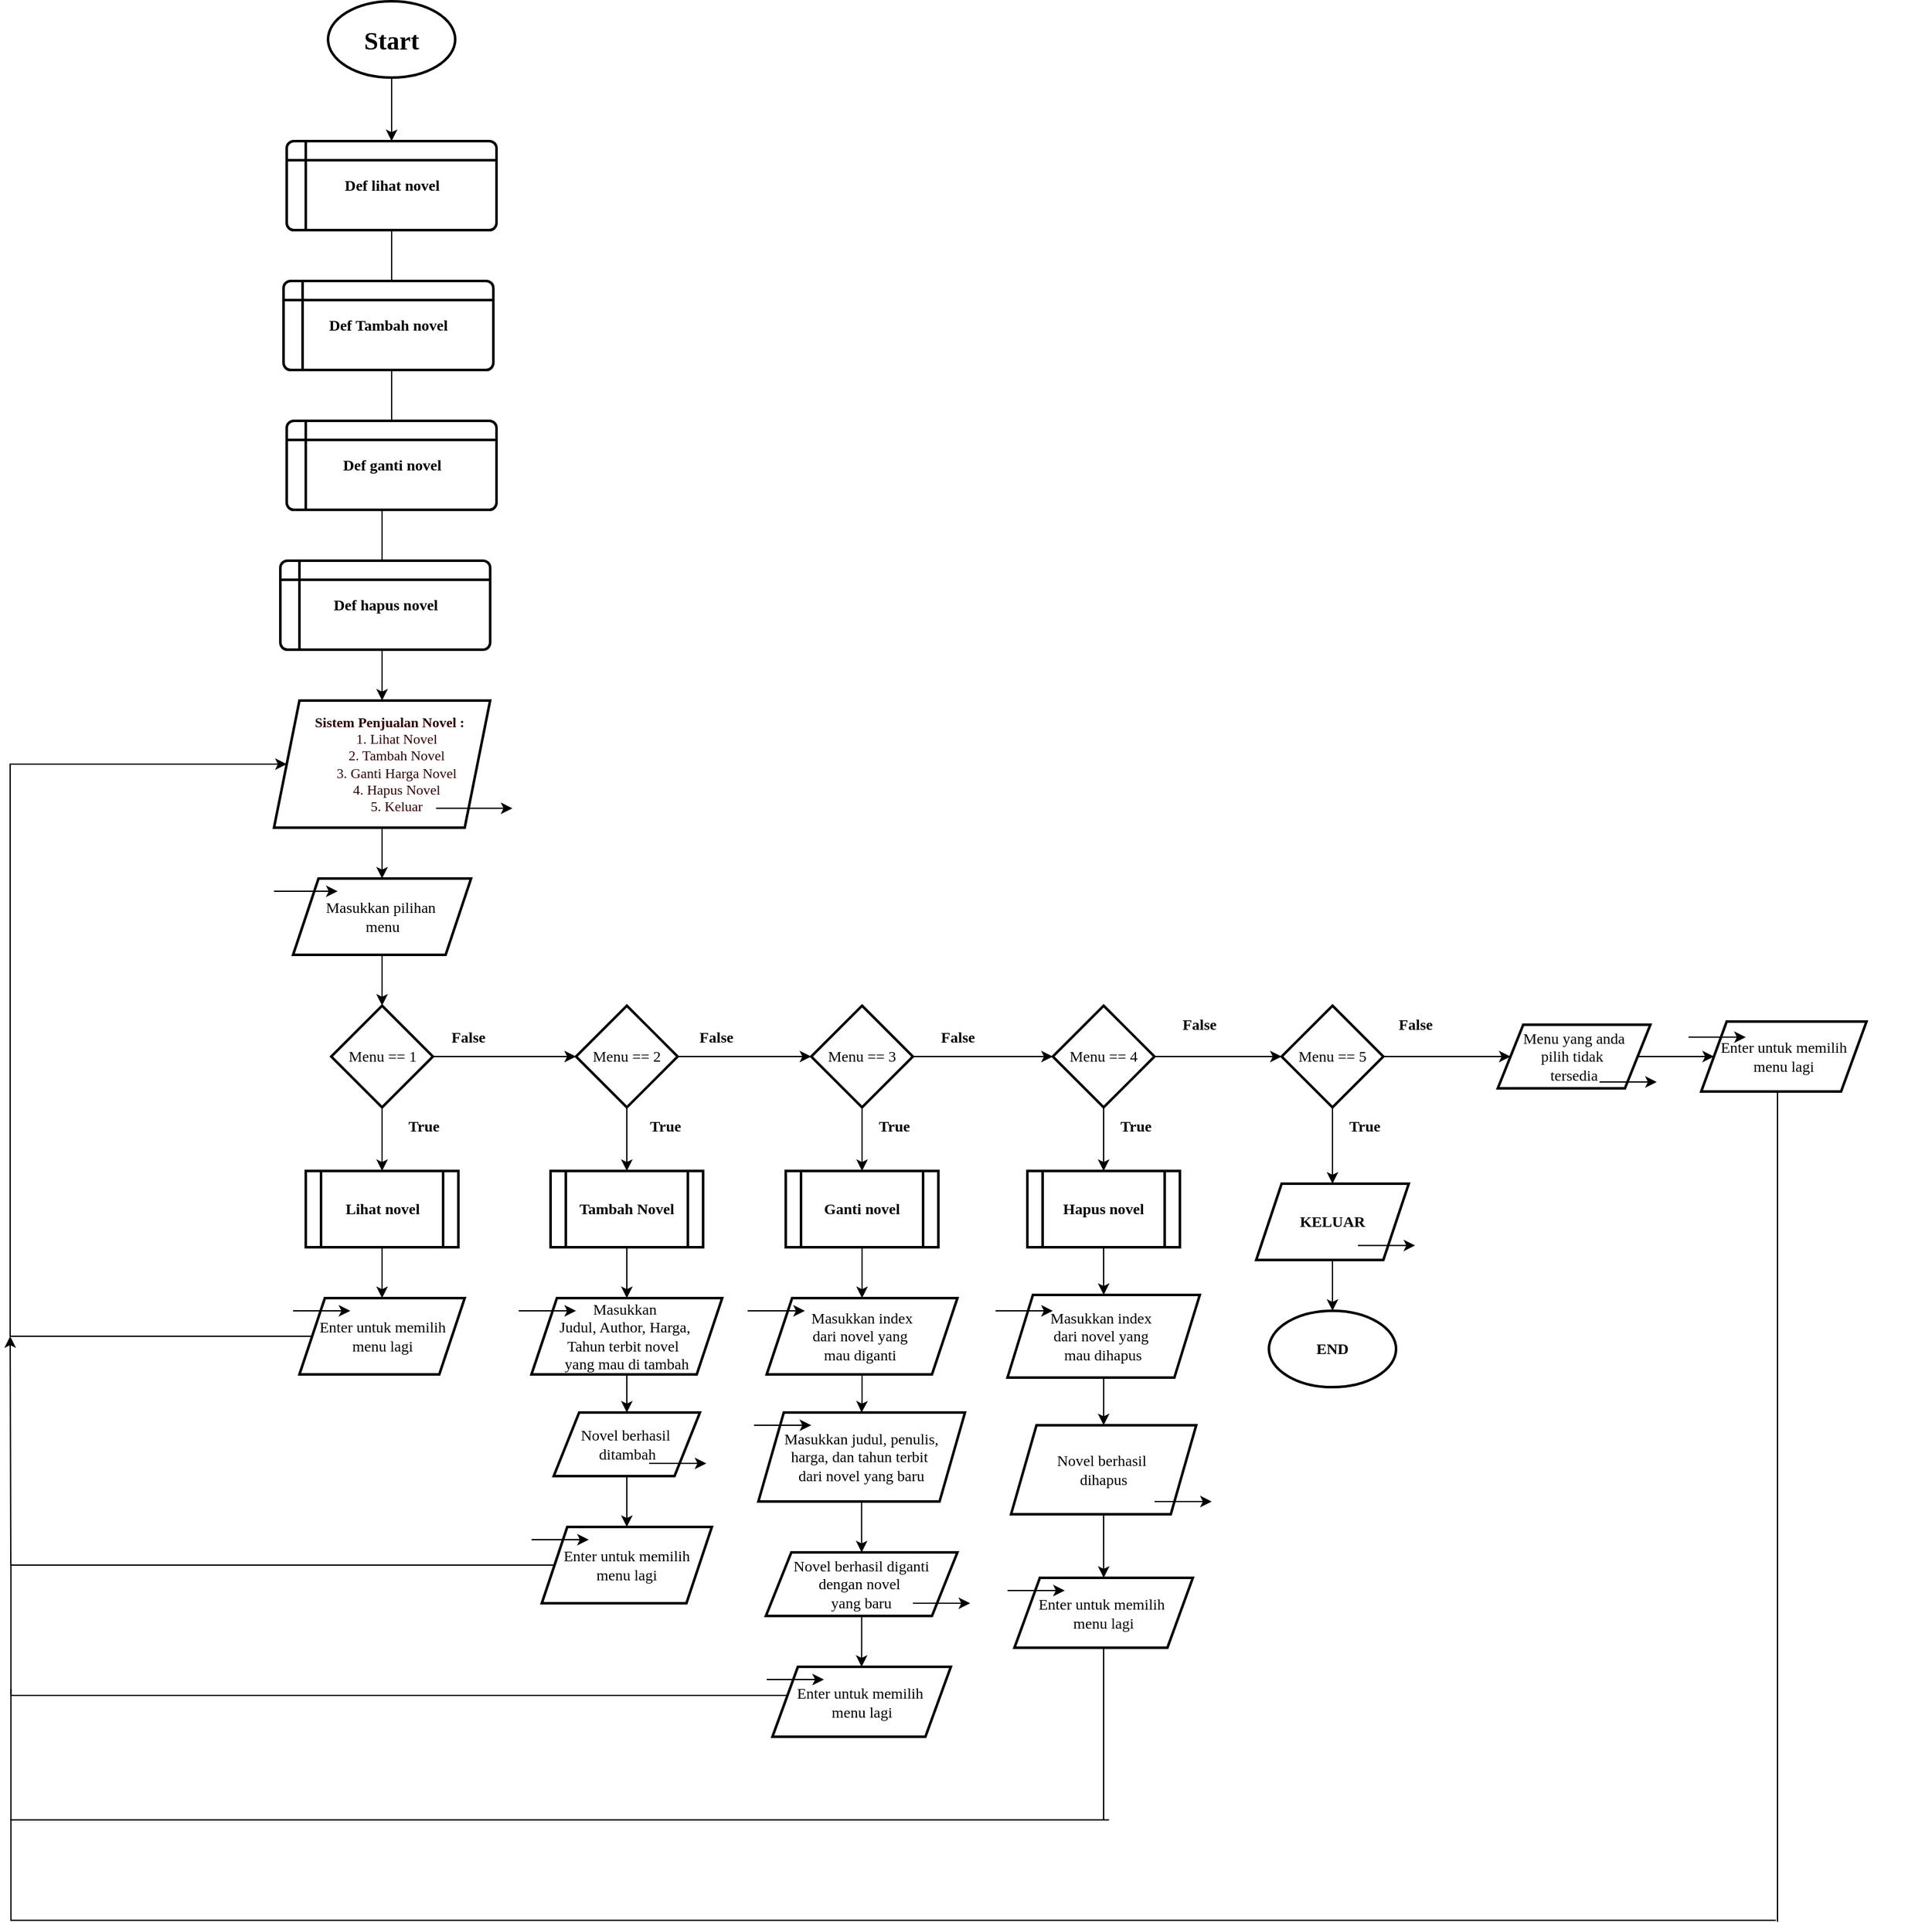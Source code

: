 <mxfile version="24.7.8">
  <diagram name="Page-1" id="10fnRW3obFpyfJOelho8">
    <mxGraphModel dx="2625" dy="2653" grid="1" gridSize="10" guides="1" tooltips="1" connect="1" arrows="1" fold="1" page="1" pageScale="1" pageWidth="850" pageHeight="1100" math="0" shadow="0">
      <root>
        <mxCell id="0" />
        <mxCell id="1" parent="0" />
        <mxCell id="fhnpbWY7VHKkA1vuQ-HN-54" value="" style="shape=partialRectangle;whiteSpace=wrap;html=1;top=0;left=0;fillColor=none;rotation=90;" vertex="1" parent="1">
          <mxGeometry x="348.43" y="742.18" width="102.5" height="618.13" as="geometry" />
        </mxCell>
        <mxCell id="Gmw3tlmgy3xQDESiHzNm-3" value="" style="edgeStyle=orthogonalEdgeStyle;rounded=0;orthogonalLoop=1;jettySize=auto;html=1;" parent="1" source="fhnpbWY7VHKkA1vuQ-HN-2" target="Gmw3tlmgy3xQDESiHzNm-2" edge="1">
          <mxGeometry relative="1" as="geometry" />
        </mxCell>
        <mxCell id="Gmw3tlmgy3xQDESiHzNm-1" value="&lt;b&gt;&lt;font style=&quot;font-size: 20px;&quot; face=&quot;Times New Roman&quot;&gt;Start&lt;/font&gt;&lt;/b&gt;" style="strokeWidth=2;html=1;shape=mxgraph.flowchart.start_1;whiteSpace=wrap;" parent="1" vertex="1">
          <mxGeometry x="340" y="-230" width="100" height="60" as="geometry" />
        </mxCell>
        <mxCell id="Gmw3tlmgy3xQDESiHzNm-6" value="" style="edgeStyle=orthogonalEdgeStyle;rounded=0;orthogonalLoop=1;jettySize=auto;html=1;" parent="1" source="Gmw3tlmgy3xQDESiHzNm-2" target="Gmw3tlmgy3xQDESiHzNm-5" edge="1">
          <mxGeometry relative="1" as="geometry" />
        </mxCell>
        <mxCell id="Gmw3tlmgy3xQDESiHzNm-2" value="&lt;div style=&quot;font-size: 11px; white-space: pre;&quot;&gt;&lt;font face=&quot;Times New Roman&quot; color=&quot;#330000&quot;&gt;     &lt;/font&gt;&lt;b style=&quot;color: rgb(51, 0, 0); font-family: rwcmR4gtEUjeIfdyCR9C; background-color: initial;&quot;&gt;Sistem Penjualan Novel :&lt;/b&gt;&lt;span style=&quot;color: rgb(51, 0, 0); font-family: rwcmR4gtEUjeIfdyCR9C; background-color: initial;&quot;&gt; &lt;/span&gt;&lt;/div&gt;&lt;div style=&quot;font-size: 11px; white-space: pre;&quot;&gt;&lt;font face=&quot;rwcmR4gtEUjeIfdyCR9C&quot; color=&quot;#330000&quot;&gt;&amp;nbsp; &amp;nbsp; &amp;nbsp; &amp;nbsp; 1. Lihat Novel&lt;/font&gt;&lt;/div&gt;&lt;div style=&quot;font-size: 11px; white-space: pre;&quot;&gt;&lt;font face=&quot;rwcmR4gtEUjeIfdyCR9C&quot; color=&quot;#330000&quot;&gt;&amp;nbsp; &amp;nbsp; &amp;nbsp; &amp;nbsp; 2. Tambah Novel&lt;/font&gt;&lt;/div&gt;&lt;div style=&quot;font-size: 11px; white-space: pre;&quot;&gt;&lt;font face=&quot;rwcmR4gtEUjeIfdyCR9C&quot; color=&quot;#330000&quot;&gt;&amp;nbsp; &amp;nbsp; &amp;nbsp; &amp;nbsp; 3. Ganti Harga Novel&lt;/font&gt;&lt;/div&gt;&lt;div style=&quot;font-size: 11px; white-space: pre;&quot;&gt;&lt;font face=&quot;rwcmR4gtEUjeIfdyCR9C&quot; color=&quot;#330000&quot;&gt;&amp;nbsp; &amp;nbsp; &amp;nbsp; &amp;nbsp; 4. Hapus Novel&lt;/font&gt;&lt;/div&gt;&lt;div style=&quot;font-size: 11px; white-space: pre;&quot;&gt;&lt;font face=&quot;rwcmR4gtEUjeIfdyCR9C&quot; color=&quot;#330000&quot;&gt;&amp;nbsp; &amp;nbsp; &amp;nbsp; &amp;nbsp; 5. Keluar&lt;/font&gt;&lt;/div&gt;" style="shape=parallelogram;perimeter=parallelogramPerimeter;whiteSpace=wrap;html=1;fixedSize=1;strokeWidth=2;align=center;" parent="1" vertex="1">
          <mxGeometry x="297.5" y="320" width="170" height="100" as="geometry" />
        </mxCell>
        <mxCell id="Gmw3tlmgy3xQDESiHzNm-4" value="" style="endArrow=classic;html=1;rounded=0;" parent="1" edge="1">
          <mxGeometry width="50" height="50" relative="1" as="geometry">
            <mxPoint x="425" y="404.76" as="sourcePoint" />
            <mxPoint x="485" y="404.76" as="targetPoint" />
            <Array as="points">
              <mxPoint x="445" y="404.76" />
            </Array>
          </mxGeometry>
        </mxCell>
        <mxCell id="Gmw3tlmgy3xQDESiHzNm-10" value="" style="edgeStyle=orthogonalEdgeStyle;rounded=0;orthogonalLoop=1;jettySize=auto;html=1;" parent="1" source="Gmw3tlmgy3xQDESiHzNm-5" target="Gmw3tlmgy3xQDESiHzNm-9" edge="1">
          <mxGeometry relative="1" as="geometry" />
        </mxCell>
        <mxCell id="Gmw3tlmgy3xQDESiHzNm-5" value="&lt;font face=&quot;Times New Roman&quot;&gt;Masukkan pilihan&amp;nbsp;&lt;/font&gt;&lt;div&gt;&lt;font face=&quot;mfXB7RuG0Puxa2qr5DDN&quot;&gt;menu&lt;/font&gt;&lt;/div&gt;" style="shape=parallelogram;perimeter=parallelogramPerimeter;whiteSpace=wrap;html=1;fixedSize=1;strokeWidth=2;" parent="1" vertex="1">
          <mxGeometry x="312.5" y="460" width="140" height="60" as="geometry" />
        </mxCell>
        <mxCell id="Gmw3tlmgy3xQDESiHzNm-7" value="" style="endArrow=classic;html=1;rounded=0;" parent="1" edge="1">
          <mxGeometry width="50" height="50" relative="1" as="geometry">
            <mxPoint x="297.5" y="470" as="sourcePoint" />
            <mxPoint x="347.5" y="470" as="targetPoint" />
            <Array as="points">
              <mxPoint x="307.5" y="470" />
              <mxPoint x="337.5" y="470" />
            </Array>
          </mxGeometry>
        </mxCell>
        <mxCell id="Gmw3tlmgy3xQDESiHzNm-19" value="" style="edgeStyle=orthogonalEdgeStyle;rounded=0;orthogonalLoop=1;jettySize=auto;html=1;" parent="1" source="Gmw3tlmgy3xQDESiHzNm-9" target="Gmw3tlmgy3xQDESiHzNm-18" edge="1">
          <mxGeometry relative="1" as="geometry" />
        </mxCell>
        <mxCell id="fhnpbWY7VHKkA1vuQ-HN-16" value="" style="edgeStyle=orthogonalEdgeStyle;rounded=0;orthogonalLoop=1;jettySize=auto;html=1;" edge="1" parent="1" source="Gmw3tlmgy3xQDESiHzNm-9" target="fhnpbWY7VHKkA1vuQ-HN-15">
          <mxGeometry relative="1" as="geometry" />
        </mxCell>
        <mxCell id="Gmw3tlmgy3xQDESiHzNm-9" value="&lt;font face=&quot;Times New Roman&quot;&gt;Menu == 1&lt;/font&gt;" style="rhombus;whiteSpace=wrap;html=1;strokeWidth=2;" parent="1" vertex="1">
          <mxGeometry x="342.5" y="560" width="80" height="80" as="geometry" />
        </mxCell>
        <mxCell id="Gmw3tlmgy3xQDESiHzNm-17" value="&lt;b&gt;&lt;font face=&quot;Times New Roman&quot;&gt;True&lt;/font&gt;&lt;/b&gt;" style="text;html=1;align=center;verticalAlign=middle;resizable=0;points=[];autosize=1;strokeColor=none;fillColor=none;" parent="1" vertex="1">
          <mxGeometry x="390" y="640" width="50" height="30" as="geometry" />
        </mxCell>
        <mxCell id="Gmw3tlmgy3xQDESiHzNm-41" value="" style="edgeStyle=orthogonalEdgeStyle;rounded=0;orthogonalLoop=1;jettySize=auto;html=1;" parent="1" source="Gmw3tlmgy3xQDESiHzNm-18" target="Gmw3tlmgy3xQDESiHzNm-40" edge="1">
          <mxGeometry relative="1" as="geometry" />
        </mxCell>
        <mxCell id="fhnpbWY7VHKkA1vuQ-HN-32" value="" style="edgeStyle=orthogonalEdgeStyle;rounded=0;orthogonalLoop=1;jettySize=auto;html=1;" edge="1" parent="1" source="fhnpbWY7VHKkA1vuQ-HN-33" target="Gmw3tlmgy3xQDESiHzNm-27">
          <mxGeometry relative="1" as="geometry" />
        </mxCell>
        <mxCell id="fhnpbWY7VHKkA1vuQ-HN-36" value="" style="edgeStyle=orthogonalEdgeStyle;rounded=0;orthogonalLoop=1;jettySize=auto;html=1;" edge="1" parent="1" source="Gmw3tlmgy3xQDESiHzNm-18" target="fhnpbWY7VHKkA1vuQ-HN-33">
          <mxGeometry relative="1" as="geometry" />
        </mxCell>
        <mxCell id="Gmw3tlmgy3xQDESiHzNm-18" value="&lt;font face=&quot;Times New Roman&quot;&gt;Menu == 2&lt;/font&gt;" style="rhombus;whiteSpace=wrap;html=1;strokeWidth=2;" parent="1" vertex="1">
          <mxGeometry x="535" y="560" width="80" height="80" as="geometry" />
        </mxCell>
        <mxCell id="Gmw3tlmgy3xQDESiHzNm-20" value="&lt;b&gt;&lt;font face=&quot;Times New Roman&quot;&gt;False&lt;/font&gt;&lt;/b&gt;" style="text;html=1;align=center;verticalAlign=middle;resizable=0;points=[];autosize=1;strokeColor=none;fillColor=none;" parent="1" vertex="1">
          <mxGeometry x="425" y="570" width="50" height="30" as="geometry" />
        </mxCell>
        <mxCell id="Gmw3tlmgy3xQDESiHzNm-26" value="" style="edgeStyle=orthogonalEdgeStyle;rounded=0;orthogonalLoop=1;jettySize=auto;html=1;exitX=0.078;exitY=0.545;exitDx=0;exitDy=0;exitPerimeter=0;" parent="1" source="Gmw3tlmgy3xQDESiHzNm-22" target="Gmw3tlmgy3xQDESiHzNm-2" edge="1">
          <mxGeometry relative="1" as="geometry">
            <mxPoint x="90" y="550" as="targetPoint" />
            <Array as="points">
              <mxPoint x="328" y="820" />
              <mxPoint x="90" y="820" />
              <mxPoint x="90" y="370" />
            </Array>
            <mxPoint x="310" y="810" as="sourcePoint" />
          </mxGeometry>
        </mxCell>
        <mxCell id="Gmw3tlmgy3xQDESiHzNm-22" value="&lt;font face=&quot;Times New Roman&quot;&gt;Enter untuk memilih&lt;/font&gt;&lt;div&gt;&lt;font face=&quot;U2tfMCzVq5XJoXlDEWwH&quot;&gt;menu lagi&lt;/font&gt;&lt;/div&gt;" style="shape=parallelogram;perimeter=parallelogramPerimeter;whiteSpace=wrap;html=1;fixedSize=1;strokeWidth=2;" parent="1" vertex="1">
          <mxGeometry x="317.5" y="790" width="130" height="60" as="geometry" />
        </mxCell>
        <mxCell id="Gmw3tlmgy3xQDESiHzNm-31" value="" style="edgeStyle=orthogonalEdgeStyle;rounded=0;orthogonalLoop=1;jettySize=auto;html=1;" parent="1" source="Gmw3tlmgy3xQDESiHzNm-27" target="Gmw3tlmgy3xQDESiHzNm-30" edge="1">
          <mxGeometry relative="1" as="geometry" />
        </mxCell>
        <mxCell id="Gmw3tlmgy3xQDESiHzNm-27" value="&lt;font face=&quot;Times New Roman&quot;&gt;Masukkan&amp;nbsp;&lt;br&gt;&lt;/font&gt;&lt;div&gt;&lt;font face=&quot;_Z6wiHmPNJ_Iof_eDRnn&quot;&gt;Judul, Author, Harga,&amp;nbsp;&lt;/font&gt;&lt;/div&gt;&lt;div&gt;&lt;font face=&quot;_Z6wiHmPNJ_Iof_eDRnn&quot;&gt;Tahun terbit novel&amp;nbsp;&amp;nbsp;&lt;/font&gt;&lt;/div&gt;&lt;div&gt;&lt;font face=&quot;_Z6wiHmPNJ_Iof_eDRnn&quot;&gt;yang mau di tambah&lt;/font&gt;&lt;/div&gt;" style="shape=parallelogram;perimeter=parallelogramPerimeter;whiteSpace=wrap;html=1;fixedSize=1;strokeWidth=2;" parent="1" vertex="1">
          <mxGeometry x="500" y="790" width="150" height="60" as="geometry" />
        </mxCell>
        <mxCell id="Gmw3tlmgy3xQDESiHzNm-35" value="" style="edgeStyle=orthogonalEdgeStyle;rounded=0;orthogonalLoop=1;jettySize=auto;html=1;" parent="1" source="Gmw3tlmgy3xQDESiHzNm-30" target="Gmw3tlmgy3xQDESiHzNm-34" edge="1">
          <mxGeometry relative="1" as="geometry" />
        </mxCell>
        <mxCell id="Gmw3tlmgy3xQDESiHzNm-30" value="&lt;font face=&quot;Times New Roman&quot;&gt;Novel berhasil&amp;nbsp;&lt;/font&gt;&lt;div&gt;&lt;font face=&quot;IDNDqh24odJC8hXlumRx&quot;&gt;ditambah&lt;/font&gt;&lt;/div&gt;" style="shape=parallelogram;perimeter=parallelogramPerimeter;whiteSpace=wrap;html=1;fixedSize=1;strokeWidth=2;" parent="1" vertex="1">
          <mxGeometry x="517.5" y="880" width="115" height="50" as="geometry" />
        </mxCell>
        <mxCell id="Gmw3tlmgy3xQDESiHzNm-33" value="&lt;font face=&quot;Times New Roman&quot;&gt;&lt;b&gt;True&lt;/b&gt;&lt;/font&gt;" style="text;html=1;align=center;verticalAlign=middle;resizable=0;points=[];autosize=1;strokeColor=none;fillColor=none;" parent="1" vertex="1">
          <mxGeometry x="580" y="640" width="50" height="30" as="geometry" />
        </mxCell>
        <mxCell id="Gmw3tlmgy3xQDESiHzNm-36" value="" style="endArrow=classic;html=1;rounded=0;" parent="1" edge="1">
          <mxGeometry width="50" height="50" relative="1" as="geometry">
            <mxPoint x="490" y="800" as="sourcePoint" />
            <mxPoint x="535" y="800" as="targetPoint" />
            <Array as="points">
              <mxPoint x="510" y="800" />
            </Array>
          </mxGeometry>
        </mxCell>
        <mxCell id="Gmw3tlmgy3xQDESiHzNm-63" value="" style="edgeStyle=orthogonalEdgeStyle;rounded=0;orthogonalLoop=1;jettySize=auto;html=1;" parent="1" source="Gmw3tlmgy3xQDESiHzNm-40" target="Gmw3tlmgy3xQDESiHzNm-62" edge="1">
          <mxGeometry relative="1" as="geometry" />
        </mxCell>
        <mxCell id="fhnpbWY7VHKkA1vuQ-HN-39" value="" style="edgeStyle=orthogonalEdgeStyle;rounded=0;orthogonalLoop=1;jettySize=auto;html=1;" edge="1" parent="1" source="Gmw3tlmgy3xQDESiHzNm-40" target="fhnpbWY7VHKkA1vuQ-HN-37">
          <mxGeometry relative="1" as="geometry" />
        </mxCell>
        <mxCell id="Gmw3tlmgy3xQDESiHzNm-40" value="&lt;font face=&quot;Times New Roman&quot;&gt;Menu == 3&lt;/font&gt;" style="rhombus;whiteSpace=wrap;html=1;strokeWidth=2;" parent="1" vertex="1">
          <mxGeometry x="720" y="560" width="80" height="80" as="geometry" />
        </mxCell>
        <mxCell id="Gmw3tlmgy3xQDESiHzNm-42" value="&lt;b&gt;&lt;font face=&quot;Times New Roman&quot;&gt;False&lt;/font&gt;&lt;/b&gt;" style="text;html=1;align=center;verticalAlign=middle;resizable=0;points=[];autosize=1;strokeColor=none;fillColor=none;" parent="1" vertex="1">
          <mxGeometry x="620" y="570" width="50" height="30" as="geometry" />
        </mxCell>
        <mxCell id="Gmw3tlmgy3xQDESiHzNm-50" value="" style="edgeStyle=orthogonalEdgeStyle;rounded=0;orthogonalLoop=1;jettySize=auto;html=1;" parent="1" source="Gmw3tlmgy3xQDESiHzNm-43" target="Gmw3tlmgy3xQDESiHzNm-49" edge="1">
          <mxGeometry relative="1" as="geometry" />
        </mxCell>
        <mxCell id="Gmw3tlmgy3xQDESiHzNm-43" value="&lt;font face=&quot;Times New Roman&quot;&gt;Masukkan index&lt;/font&gt;&lt;div&gt;&lt;font face=&quot;lNxbK2cUz8GQw-w03zdk&quot;&gt;dari novel yang&amp;nbsp;&lt;/font&gt;&lt;/div&gt;&lt;div&gt;&lt;font face=&quot;lNxbK2cUz8GQw-w03zdk&quot;&gt;mau diganti&amp;nbsp;&lt;/font&gt;&lt;/div&gt;" style="shape=parallelogram;perimeter=parallelogramPerimeter;whiteSpace=wrap;html=1;fixedSize=1;strokeWidth=2;" parent="1" vertex="1">
          <mxGeometry x="685" y="790" width="150" height="60" as="geometry" />
        </mxCell>
        <mxCell id="Gmw3tlmgy3xQDESiHzNm-46" value="&lt;b&gt;&lt;font face=&quot;Times New Roman&quot;&gt;True&lt;/font&gt;&lt;/b&gt;" style="text;html=1;align=center;verticalAlign=middle;resizable=0;points=[];autosize=1;strokeColor=none;fillColor=none;" parent="1" vertex="1">
          <mxGeometry x="760" y="640" width="50" height="30" as="geometry" />
        </mxCell>
        <mxCell id="Gmw3tlmgy3xQDESiHzNm-55" value="" style="edgeStyle=orthogonalEdgeStyle;rounded=0;orthogonalLoop=1;jettySize=auto;html=1;" parent="1" source="Gmw3tlmgy3xQDESiHzNm-49" target="Gmw3tlmgy3xQDESiHzNm-54" edge="1">
          <mxGeometry relative="1" as="geometry" />
        </mxCell>
        <mxCell id="Gmw3tlmgy3xQDESiHzNm-49" value="&lt;font face=&quot;Times New Roman&quot;&gt;Masukkan judul, penulis,&lt;/font&gt;&lt;div&gt;&lt;font face=&quot;L0Eo-jZ9rid4cYkXU47r&quot;&gt;harga, dan tahun terbit&amp;nbsp;&lt;/font&gt;&lt;/div&gt;&lt;div&gt;&lt;font face=&quot;L0Eo-jZ9rid4cYkXU47r&quot;&gt;dari novel yang baru&lt;/font&gt;&lt;/div&gt;" style="shape=parallelogram;perimeter=parallelogramPerimeter;whiteSpace=wrap;html=1;fixedSize=1;strokeWidth=2;" parent="1" vertex="1">
          <mxGeometry x="678.44" y="880" width="162.5" height="70" as="geometry" />
        </mxCell>
        <mxCell id="Gmw3tlmgy3xQDESiHzNm-58" value="" style="edgeStyle=orthogonalEdgeStyle;rounded=0;orthogonalLoop=1;jettySize=auto;html=1;" parent="1" source="Gmw3tlmgy3xQDESiHzNm-54" target="Gmw3tlmgy3xQDESiHzNm-57" edge="1">
          <mxGeometry relative="1" as="geometry" />
        </mxCell>
        <mxCell id="Gmw3tlmgy3xQDESiHzNm-54" value="&lt;font face=&quot;Times New Roman&quot;&gt;Novel berhasil diganti&lt;/font&gt;&lt;div&gt;&lt;font face=&quot;Times New Roman&quot;&gt;dengan novel&amp;nbsp;&lt;/font&gt;&lt;/div&gt;&lt;div&gt;&lt;font face=&quot;Times New Roman&quot;&gt;yang&amp;nbsp;&lt;/font&gt;&lt;span style=&quot;font-family: &amp;quot;Times New Roman&amp;quot;; background-color: initial;&quot;&gt;baru&lt;/span&gt;&lt;/div&gt;" style="shape=parallelogram;perimeter=parallelogramPerimeter;whiteSpace=wrap;html=1;fixedSize=1;strokeWidth=2;" parent="1" vertex="1">
          <mxGeometry x="684.37" y="990" width="150.62" height="50" as="geometry" />
        </mxCell>
        <mxCell id="Gmw3tlmgy3xQDESiHzNm-56" value="" style="endArrow=classic;html=1;rounded=0;" parent="1" edge="1">
          <mxGeometry width="50" height="50" relative="1" as="geometry">
            <mxPoint x="675" y="890" as="sourcePoint" />
            <mxPoint x="720" y="890" as="targetPoint" />
            <Array as="points">
              <mxPoint x="695" y="890" />
            </Array>
          </mxGeometry>
        </mxCell>
        <mxCell id="Gmw3tlmgy3xQDESiHzNm-61" value="" style="edgeStyle=orthogonalEdgeStyle;rounded=0;orthogonalLoop=1;jettySize=auto;html=1;" parent="1" source="Gmw3tlmgy3xQDESiHzNm-34" edge="1">
          <mxGeometry relative="1" as="geometry">
            <mxPoint x="90" y="820" as="targetPoint" />
            <Array as="points" />
          </mxGeometry>
        </mxCell>
        <mxCell id="Gmw3tlmgy3xQDESiHzNm-57" value="&lt;font face=&quot;Times New Roman&quot;&gt;Enter untuk memilih&amp;nbsp;&lt;/font&gt;&lt;div&gt;&lt;font face=&quot;knA6eJ-DKwyDQbFy1wgR&quot;&gt;menu lagi&lt;/font&gt;&lt;/div&gt;" style="shape=parallelogram;perimeter=parallelogramPerimeter;whiteSpace=wrap;html=1;fixedSize=1;strokeWidth=2;" parent="1" vertex="1">
          <mxGeometry x="689.52" y="1080" width="140.31" height="55" as="geometry" />
        </mxCell>
        <mxCell id="Gmw3tlmgy3xQDESiHzNm-59" value="" style="endArrow=classic;html=1;rounded=0;" parent="1" edge="1">
          <mxGeometry width="50" height="50" relative="1" as="geometry">
            <mxPoint x="670" y="800" as="sourcePoint" />
            <mxPoint x="715" y="800" as="targetPoint" />
            <Array as="points">
              <mxPoint x="690" y="800" />
            </Array>
          </mxGeometry>
        </mxCell>
        <mxCell id="Gmw3tlmgy3xQDESiHzNm-80" value="" style="edgeStyle=orthogonalEdgeStyle;rounded=0;orthogonalLoop=1;jettySize=auto;html=1;" parent="1" source="Gmw3tlmgy3xQDESiHzNm-62" target="Gmw3tlmgy3xQDESiHzNm-79" edge="1">
          <mxGeometry relative="1" as="geometry" />
        </mxCell>
        <mxCell id="fhnpbWY7VHKkA1vuQ-HN-44" value="" style="edgeStyle=orthogonalEdgeStyle;rounded=0;orthogonalLoop=1;jettySize=auto;html=1;" edge="1" parent="1" source="Gmw3tlmgy3xQDESiHzNm-62" target="fhnpbWY7VHKkA1vuQ-HN-41">
          <mxGeometry relative="1" as="geometry" />
        </mxCell>
        <mxCell id="Gmw3tlmgy3xQDESiHzNm-62" value="&lt;font face=&quot;Times New Roman&quot;&gt;Menu == 4&lt;/font&gt;" style="rhombus;whiteSpace=wrap;html=1;strokeWidth=2;" parent="1" vertex="1">
          <mxGeometry x="910" y="560" width="80" height="80" as="geometry" />
        </mxCell>
        <mxCell id="Gmw3tlmgy3xQDESiHzNm-64" value="&lt;b&gt;&lt;font face=&quot;Times New Roman&quot;&gt;False&lt;/font&gt;&lt;/b&gt;" style="text;html=1;align=center;verticalAlign=middle;resizable=0;points=[];autosize=1;strokeColor=none;fillColor=none;" parent="1" vertex="1">
          <mxGeometry x="810" y="570" width="50" height="30" as="geometry" />
        </mxCell>
        <mxCell id="Gmw3tlmgy3xQDESiHzNm-69" value="" style="edgeStyle=orthogonalEdgeStyle;rounded=0;orthogonalLoop=1;jettySize=auto;html=1;" parent="1" source="Gmw3tlmgy3xQDESiHzNm-65" target="Gmw3tlmgy3xQDESiHzNm-68" edge="1">
          <mxGeometry relative="1" as="geometry" />
        </mxCell>
        <mxCell id="Gmw3tlmgy3xQDESiHzNm-65" value="&lt;font face=&quot;Times New Roman&quot;&gt;Masukkan index&amp;nbsp;&lt;/font&gt;&lt;div&gt;&lt;font face=&quot;nUHlJc6FzZ9Ut5OvxgUv&quot;&gt;dari novel yang&amp;nbsp;&lt;/font&gt;&lt;/div&gt;&lt;div&gt;&lt;font face=&quot;nUHlJc6FzZ9Ut5OvxgUv&quot;&gt;mau dihapus&lt;/font&gt;&lt;/div&gt;" style="shape=parallelogram;perimeter=parallelogramPerimeter;whiteSpace=wrap;html=1;fixedSize=1;strokeWidth=2;" parent="1" vertex="1">
          <mxGeometry x="874.38" y="787.5" width="151.25" height="65" as="geometry" />
        </mxCell>
        <mxCell id="Gmw3tlmgy3xQDESiHzNm-77" value="" style="edgeStyle=orthogonalEdgeStyle;rounded=0;orthogonalLoop=1;jettySize=auto;html=1;" parent="1" source="Gmw3tlmgy3xQDESiHzNm-68" target="Gmw3tlmgy3xQDESiHzNm-76" edge="1">
          <mxGeometry relative="1" as="geometry" />
        </mxCell>
        <mxCell id="Gmw3tlmgy3xQDESiHzNm-68" value="&lt;font face=&quot;Times New Roman&quot;&gt;Novel berhasil&amp;nbsp;&lt;/font&gt;&lt;div&gt;&lt;font face=&quot;GYn-aPXZy87iLx_Aumqs&quot;&gt;dihapus&lt;/font&gt;&lt;/div&gt;" style="shape=parallelogram;perimeter=parallelogramPerimeter;whiteSpace=wrap;html=1;fixedSize=1;strokeWidth=2;" parent="1" vertex="1">
          <mxGeometry x="877.19" y="890" width="145.63" height="70" as="geometry" />
        </mxCell>
        <mxCell id="Gmw3tlmgy3xQDESiHzNm-70" value="" style="endArrow=classic;html=1;rounded=0;" parent="1" edge="1">
          <mxGeometry width="50" height="50" relative="1" as="geometry">
            <mxPoint x="990" y="950" as="sourcePoint" />
            <mxPoint x="1035" y="950" as="targetPoint" />
            <Array as="points">
              <mxPoint x="1010" y="950" />
            </Array>
          </mxGeometry>
        </mxCell>
        <mxCell id="Gmw3tlmgy3xQDESiHzNm-76" value="&lt;font face=&quot;Times New Roman&quot;&gt;Enter untuk memilih&amp;nbsp;&lt;/font&gt;&lt;div&gt;&lt;font face=&quot;knA6eJ-DKwyDQbFy1wgR&quot;&gt;menu lagi&lt;/font&gt;&lt;/div&gt;" style="shape=parallelogram;perimeter=parallelogramPerimeter;whiteSpace=wrap;html=1;fixedSize=1;strokeWidth=2;" parent="1" vertex="1">
          <mxGeometry x="879.85" y="1010" width="140.31" height="55" as="geometry" />
        </mxCell>
        <mxCell id="Gmw3tlmgy3xQDESiHzNm-78" value="" style="endArrow=classic;html=1;rounded=0;" parent="1" edge="1">
          <mxGeometry width="50" height="50" relative="1" as="geometry">
            <mxPoint x="865" y="800" as="sourcePoint" />
            <mxPoint x="910" y="800" as="targetPoint" />
            <Array as="points">
              <mxPoint x="885" y="800" />
            </Array>
          </mxGeometry>
        </mxCell>
        <mxCell id="Gmw3tlmgy3xQDESiHzNm-84" value="" style="edgeStyle=orthogonalEdgeStyle;rounded=0;orthogonalLoop=1;jettySize=auto;html=1;" parent="1" source="Gmw3tlmgy3xQDESiHzNm-79" target="Gmw3tlmgy3xQDESiHzNm-83" edge="1">
          <mxGeometry relative="1" as="geometry" />
        </mxCell>
        <mxCell id="Gmw3tlmgy3xQDESiHzNm-88" value="" style="edgeStyle=orthogonalEdgeStyle;rounded=0;orthogonalLoop=1;jettySize=auto;html=1;" parent="1" source="Gmw3tlmgy3xQDESiHzNm-79" target="Gmw3tlmgy3xQDESiHzNm-87" edge="1">
          <mxGeometry relative="1" as="geometry" />
        </mxCell>
        <mxCell id="Gmw3tlmgy3xQDESiHzNm-79" value="&lt;font face=&quot;Times New Roman&quot;&gt;Menu == 5&lt;/font&gt;" style="rhombus;whiteSpace=wrap;html=1;strokeWidth=2;" parent="1" vertex="1">
          <mxGeometry x="1090" y="560" width="80" height="80" as="geometry" />
        </mxCell>
        <mxCell id="Gmw3tlmgy3xQDESiHzNm-81" value="&lt;b&gt;&lt;font face=&quot;Times New Roman&quot;&gt;True&lt;/font&gt;&lt;/b&gt;" style="text;html=1;align=center;verticalAlign=middle;resizable=0;points=[];autosize=1;strokeColor=none;fillColor=none;" parent="1" vertex="1">
          <mxGeometry x="950" y="640" width="50" height="30" as="geometry" />
        </mxCell>
        <mxCell id="Gmw3tlmgy3xQDESiHzNm-82" value="&lt;font face=&quot;Times New Roman&quot;&gt;&lt;b&gt;False&lt;/b&gt;&lt;/font&gt;" style="text;html=1;align=center;verticalAlign=middle;resizable=0;points=[];autosize=1;strokeColor=none;fillColor=none;" parent="1" vertex="1">
          <mxGeometry x="1000" y="560" width="50" height="30" as="geometry" />
        </mxCell>
        <mxCell id="fhnpbWY7VHKkA1vuQ-HN-47" value="" style="edgeStyle=orthogonalEdgeStyle;rounded=0;orthogonalLoop=1;jettySize=auto;html=1;" edge="1" parent="1" source="Gmw3tlmgy3xQDESiHzNm-83" target="fhnpbWY7VHKkA1vuQ-HN-46">
          <mxGeometry relative="1" as="geometry" />
        </mxCell>
        <mxCell id="Gmw3tlmgy3xQDESiHzNm-83" value="&lt;b&gt;&lt;font face=&quot;Times New Roman&quot;&gt;KELUAR&lt;/font&gt;&lt;/b&gt;" style="shape=parallelogram;perimeter=parallelogramPerimeter;whiteSpace=wrap;html=1;fixedSize=1;strokeWidth=2;" parent="1" vertex="1">
          <mxGeometry x="1070" y="700" width="120" height="60" as="geometry" />
        </mxCell>
        <mxCell id="Gmw3tlmgy3xQDESiHzNm-85" value="&lt;b&gt;&lt;font face=&quot;Times New Roman&quot;&gt;True&lt;/font&gt;&lt;/b&gt;" style="text;html=1;align=center;verticalAlign=middle;resizable=0;points=[];autosize=1;strokeColor=none;fillColor=none;" parent="1" vertex="1">
          <mxGeometry x="1130" y="640" width="50" height="30" as="geometry" />
        </mxCell>
        <mxCell id="Gmw3tlmgy3xQDESiHzNm-92" value="" style="edgeStyle=orthogonalEdgeStyle;rounded=0;orthogonalLoop=1;jettySize=auto;html=1;" parent="1" source="Gmw3tlmgy3xQDESiHzNm-87" target="Gmw3tlmgy3xQDESiHzNm-91" edge="1">
          <mxGeometry relative="1" as="geometry" />
        </mxCell>
        <mxCell id="Gmw3tlmgy3xQDESiHzNm-87" value="&lt;font face=&quot;Times New Roman&quot;&gt;Menu yang anda&lt;/font&gt;&lt;div&gt;&lt;font face=&quot;EzvPG9Ua0E8DR2N-TPyg&quot;&gt;pilih tidak&amp;nbsp;&lt;/font&gt;&lt;/div&gt;&lt;div&gt;&lt;font face=&quot;EzvPG9Ua0E8DR2N-TPyg&quot;&gt;tersedia&lt;/font&gt;&lt;/div&gt;" style="shape=parallelogram;perimeter=parallelogramPerimeter;whiteSpace=wrap;html=1;fixedSize=1;strokeWidth=2;" parent="1" vertex="1">
          <mxGeometry x="1260" y="575" width="120" height="50" as="geometry" />
        </mxCell>
        <mxCell id="Gmw3tlmgy3xQDESiHzNm-89" value="&lt;b&gt;&lt;font face=&quot;Times New Roman&quot;&gt;False&lt;/font&gt;&lt;/b&gt;" style="text;html=1;align=center;verticalAlign=middle;resizable=0;points=[];autosize=1;strokeColor=none;fillColor=none;" parent="1" vertex="1">
          <mxGeometry x="1170" y="560" width="50" height="30" as="geometry" />
        </mxCell>
        <mxCell id="Gmw3tlmgy3xQDESiHzNm-91" value="&lt;font face=&quot;Times New Roman&quot;&gt;Enter untuk memilih&lt;/font&gt;&lt;div&gt;&lt;font face=&quot;G6nDQ81SMou9tpVKDH8F&quot;&gt;menu lagi&lt;/font&gt;&lt;/div&gt;" style="shape=parallelogram;perimeter=parallelogramPerimeter;whiteSpace=wrap;html=1;fixedSize=1;strokeWidth=2;" parent="1" vertex="1">
          <mxGeometry x="1420" y="572.5" width="130" height="55" as="geometry" />
        </mxCell>
        <mxCell id="Gmw3tlmgy3xQDESiHzNm-93" value="" style="endArrow=classic;html=1;rounded=0;" parent="1" edge="1">
          <mxGeometry width="50" height="50" relative="1" as="geometry">
            <mxPoint x="1150" y="748.57" as="sourcePoint" />
            <mxPoint x="1195" y="748.57" as="targetPoint" />
            <Array as="points">
              <mxPoint x="1170" y="748.57" />
            </Array>
          </mxGeometry>
        </mxCell>
        <mxCell id="fhnpbWY7VHKkA1vuQ-HN-3" value="" style="edgeStyle=orthogonalEdgeStyle;rounded=0;orthogonalLoop=1;jettySize=auto;html=1;" edge="1" parent="1" source="Gmw3tlmgy3xQDESiHzNm-1" target="fhnpbWY7VHKkA1vuQ-HN-2">
          <mxGeometry relative="1" as="geometry">
            <mxPoint x="390" y="60" as="sourcePoint" />
            <mxPoint x="390" y="160" as="targetPoint" />
          </mxGeometry>
        </mxCell>
        <mxCell id="fhnpbWY7VHKkA1vuQ-HN-2" value="&lt;font face=&quot;Times New Roman&quot;&gt;&lt;b&gt;Def lihat novel&lt;/b&gt;&lt;/font&gt;" style="shape=internalStorage;whiteSpace=wrap;html=1;dx=15;dy=15;rounded=1;arcSize=8;strokeWidth=2;" vertex="1" parent="1">
          <mxGeometry x="307.5" y="-120" width="165" height="70" as="geometry" />
        </mxCell>
        <mxCell id="fhnpbWY7VHKkA1vuQ-HN-4" style="edgeStyle=orthogonalEdgeStyle;rounded=0;orthogonalLoop=1;jettySize=auto;html=1;exitX=0.5;exitY=1;exitDx=0;exitDy=0;" edge="1" parent="1">
          <mxGeometry relative="1" as="geometry">
            <mxPoint x="385" y="820" as="sourcePoint" />
            <mxPoint x="385" y="820" as="targetPoint" />
          </mxGeometry>
        </mxCell>
        <mxCell id="fhnpbWY7VHKkA1vuQ-HN-7" style="edgeStyle=orthogonalEdgeStyle;rounded=0;orthogonalLoop=1;jettySize=auto;html=1;exitX=0.5;exitY=1;exitDx=0;exitDy=0;" edge="1" parent="1" source="fhnpbWY7VHKkA1vuQ-HN-2" target="fhnpbWY7VHKkA1vuQ-HN-2">
          <mxGeometry relative="1" as="geometry" />
        </mxCell>
        <mxCell id="fhnpbWY7VHKkA1vuQ-HN-8" value="&lt;font face=&quot;Times New Roman&quot;&gt;&lt;b&gt;Def Tambah novel&lt;/b&gt;&lt;/font&gt;" style="shape=internalStorage;whiteSpace=wrap;html=1;dx=15;dy=15;rounded=1;arcSize=8;strokeWidth=2;" vertex="1" parent="1">
          <mxGeometry x="305" y="-10" width="165" height="70" as="geometry" />
        </mxCell>
        <mxCell id="fhnpbWY7VHKkA1vuQ-HN-9" value="&lt;font face=&quot;Times New Roman&quot;&gt;&lt;b&gt;Def hapus novel&lt;/b&gt;&lt;/font&gt;" style="shape=internalStorage;whiteSpace=wrap;html=1;dx=15;dy=15;rounded=1;arcSize=8;strokeWidth=2;" vertex="1" parent="1">
          <mxGeometry x="302.5" y="210" width="165" height="70" as="geometry" />
        </mxCell>
        <mxCell id="fhnpbWY7VHKkA1vuQ-HN-10" value="&lt;font face=&quot;Times New Roman&quot;&gt;&lt;b&gt;Def ganti novel&lt;/b&gt;&lt;/font&gt;" style="shape=internalStorage;whiteSpace=wrap;html=1;dx=15;dy=15;rounded=1;arcSize=8;strokeWidth=2;" vertex="1" parent="1">
          <mxGeometry x="307.5" y="100" width="165" height="70" as="geometry" />
        </mxCell>
        <mxCell id="Gmw3tlmgy3xQDESiHzNm-34" value="&lt;font face=&quot;Times New Roman&quot;&gt;Enter untuk memilih&lt;/font&gt;&lt;div&gt;&lt;font face=&quot;Times New Roman&quot;&gt;menu lagi&lt;/font&gt;&lt;/div&gt;" style="shape=parallelogram;perimeter=parallelogramPerimeter;whiteSpace=wrap;html=1;fixedSize=1;strokeWidth=2;" parent="1" vertex="1">
          <mxGeometry x="508.13" y="970" width="133.75" height="60" as="geometry" />
        </mxCell>
        <mxCell id="fhnpbWY7VHKkA1vuQ-HN-29" value="" style="edgeStyle=orthogonalEdgeStyle;rounded=0;orthogonalLoop=1;jettySize=auto;html=1;" edge="1" parent="1" source="fhnpbWY7VHKkA1vuQ-HN-15" target="Gmw3tlmgy3xQDESiHzNm-22">
          <mxGeometry relative="1" as="geometry" />
        </mxCell>
        <mxCell id="fhnpbWY7VHKkA1vuQ-HN-15" value="&lt;font face=&quot;Times New Roman&quot;&gt;&lt;b&gt;Lihat novel&lt;/b&gt;&lt;/font&gt;" style="shape=process;whiteSpace=wrap;html=1;backgroundOutline=1;strokeWidth=2;" vertex="1" parent="1">
          <mxGeometry x="322.5" y="690" width="120" height="60" as="geometry" />
        </mxCell>
        <mxCell id="Gmw3tlmgy3xQDESiHzNm-21" value="" style="endArrow=classic;html=1;rounded=0;" parent="1" edge="1">
          <mxGeometry width="50" height="50" relative="1" as="geometry">
            <mxPoint x="312.5" y="800" as="sourcePoint" />
            <mxPoint x="357.5" y="800" as="targetPoint" />
            <Array as="points">
              <mxPoint x="332.5" y="800" />
            </Array>
          </mxGeometry>
        </mxCell>
        <mxCell id="fhnpbWY7VHKkA1vuQ-HN-33" value="&lt;font face=&quot;Times New Roman&quot;&gt;&lt;b&gt;Tambah Novel&lt;/b&gt;&lt;/font&gt;" style="shape=process;whiteSpace=wrap;html=1;backgroundOutline=1;strokeWidth=2;" vertex="1" parent="1">
          <mxGeometry x="515" y="690" width="120" height="60" as="geometry" />
        </mxCell>
        <mxCell id="Gmw3tlmgy3xQDESiHzNm-29" value="" style="endArrow=classic;html=1;rounded=0;" parent="1" edge="1">
          <mxGeometry width="50" height="50" relative="1" as="geometry">
            <mxPoint x="592.5" y="920" as="sourcePoint" />
            <mxPoint x="637.5" y="920" as="targetPoint" />
            <Array as="points">
              <mxPoint x="612.5" y="920" />
            </Array>
          </mxGeometry>
        </mxCell>
        <mxCell id="fhnpbWY7VHKkA1vuQ-HN-40" value="" style="edgeStyle=orthogonalEdgeStyle;rounded=0;orthogonalLoop=1;jettySize=auto;html=1;" edge="1" parent="1" source="fhnpbWY7VHKkA1vuQ-HN-37" target="Gmw3tlmgy3xQDESiHzNm-43">
          <mxGeometry relative="1" as="geometry" />
        </mxCell>
        <mxCell id="fhnpbWY7VHKkA1vuQ-HN-37" value="&lt;font face=&quot;Times New Roman&quot;&gt;&lt;b&gt;Ganti novel&lt;/b&gt;&lt;/font&gt;" style="shape=process;whiteSpace=wrap;html=1;backgroundOutline=1;strokeWidth=2;" vertex="1" parent="1">
          <mxGeometry x="700" y="690" width="120" height="60" as="geometry" />
        </mxCell>
        <mxCell id="Gmw3tlmgy3xQDESiHzNm-45" value="" style="endArrow=classic;html=1;rounded=0;" parent="1" edge="1">
          <mxGeometry width="50" height="50" relative="1" as="geometry">
            <mxPoint x="800" y="1030" as="sourcePoint" />
            <mxPoint x="845" y="1030" as="targetPoint" />
            <Array as="points">
              <mxPoint x="820" y="1030" />
            </Array>
          </mxGeometry>
        </mxCell>
        <mxCell id="fhnpbWY7VHKkA1vuQ-HN-45" value="" style="edgeStyle=orthogonalEdgeStyle;rounded=0;orthogonalLoop=1;jettySize=auto;html=1;" edge="1" parent="1" source="fhnpbWY7VHKkA1vuQ-HN-41" target="Gmw3tlmgy3xQDESiHzNm-65">
          <mxGeometry relative="1" as="geometry" />
        </mxCell>
        <mxCell id="fhnpbWY7VHKkA1vuQ-HN-41" value="&lt;font face=&quot;Times New Roman&quot;&gt;&lt;b&gt;Hapus novel&lt;/b&gt;&lt;/font&gt;" style="shape=process;whiteSpace=wrap;html=1;backgroundOutline=1;strokeWidth=2;" vertex="1" parent="1">
          <mxGeometry x="890" y="690" width="120" height="60" as="geometry" />
        </mxCell>
        <mxCell id="Gmw3tlmgy3xQDESiHzNm-67" value="" style="endArrow=classic;html=1;rounded=0;" parent="1" edge="1">
          <mxGeometry width="50" height="50" relative="1" as="geometry">
            <mxPoint x="500.0" y="980" as="sourcePoint" />
            <mxPoint x="545" y="980" as="targetPoint" />
            <Array as="points">
              <mxPoint x="520" y="980" />
            </Array>
          </mxGeometry>
        </mxCell>
        <mxCell id="Gmw3tlmgy3xQDESiHzNm-86" value="" style="endArrow=classic;html=1;rounded=0;" parent="1" edge="1">
          <mxGeometry width="50" height="50" relative="1" as="geometry">
            <mxPoint x="1340" y="620" as="sourcePoint" />
            <mxPoint x="1385" y="620" as="targetPoint" />
            <Array as="points">
              <mxPoint x="1360" y="620" />
            </Array>
          </mxGeometry>
        </mxCell>
        <mxCell id="Gmw3tlmgy3xQDESiHzNm-90" value="" style="endArrow=classic;html=1;rounded=0;" parent="1" edge="1">
          <mxGeometry width="50" height="50" relative="1" as="geometry">
            <mxPoint x="1410" y="584.79" as="sourcePoint" />
            <mxPoint x="1455" y="584.79" as="targetPoint" />
            <Array as="points">
              <mxPoint x="1430" y="584.79" />
            </Array>
          </mxGeometry>
        </mxCell>
        <mxCell id="fhnpbWY7VHKkA1vuQ-HN-46" value="&lt;font face=&quot;Times New Roman&quot;&gt;&lt;b&gt;END&lt;/b&gt;&lt;/font&gt;" style="strokeWidth=2;html=1;shape=mxgraph.flowchart.start_1;whiteSpace=wrap;" vertex="1" parent="1">
          <mxGeometry x="1080" y="800" width="100" height="60" as="geometry" />
        </mxCell>
        <mxCell id="fhnpbWY7VHKkA1vuQ-HN-48" value="" style="endArrow=classic;html=1;rounded=0;" edge="1" parent="1">
          <mxGeometry width="50" height="50" relative="1" as="geometry">
            <mxPoint x="685" y="1090" as="sourcePoint" />
            <mxPoint x="730" y="1090" as="targetPoint" />
            <Array as="points">
              <mxPoint x="705" y="1090" />
            </Array>
          </mxGeometry>
        </mxCell>
        <mxCell id="fhnpbWY7VHKkA1vuQ-HN-49" value="" style="endArrow=classic;html=1;rounded=0;" edge="1" parent="1">
          <mxGeometry width="50" height="50" relative="1" as="geometry">
            <mxPoint x="874.38" y="1020" as="sourcePoint" />
            <mxPoint x="919.38" y="1020" as="targetPoint" />
            <Array as="points">
              <mxPoint x="894.38" y="1020" />
            </Array>
          </mxGeometry>
        </mxCell>
        <mxCell id="fhnpbWY7VHKkA1vuQ-HN-55" value="" style="shape=partialRectangle;whiteSpace=wrap;html=1;right=0;top=0;bottom=0;fillColor=none;routingCenterX=-0.5;" vertex="1" parent="1">
          <mxGeometry x="950" y="1065" width="120" height="135" as="geometry" />
        </mxCell>
        <mxCell id="fhnpbWY7VHKkA1vuQ-HN-56" value="" style="shape=partialRectangle;whiteSpace=wrap;html=1;top=0;left=0;fillColor=none;rotation=90;" vertex="1" parent="1">
          <mxGeometry x="470.93" y="717.5" width="102.5" height="863.13" as="geometry" />
        </mxCell>
        <mxCell id="fhnpbWY7VHKkA1vuQ-HN-57" value="" style="shape=partialRectangle;whiteSpace=wrap;html=1;right=0;top=0;bottom=0;fillColor=none;routingCenterX=-0.5;" vertex="1" parent="1">
          <mxGeometry x="1480" y="627.5" width="120" height="652.5" as="geometry" />
        </mxCell>
        <mxCell id="fhnpbWY7VHKkA1vuQ-HN-58" value="" style="shape=partialRectangle;whiteSpace=wrap;html=1;top=0;left=0;fillColor=none;rotation=90;" vertex="1" parent="1">
          <mxGeometry x="744.9" y="546.04" width="79.07" height="1387.62" as="geometry" />
        </mxCell>
      </root>
    </mxGraphModel>
  </diagram>
</mxfile>
